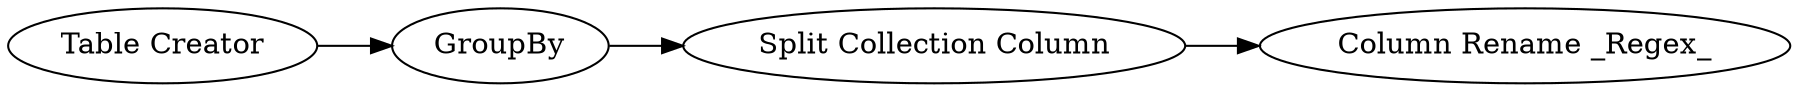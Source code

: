 digraph {
	1 -> 10
	10 -> 11
	11 -> 12
	1 [label="Table Creator"]
	11 [label="Split Collection Column"]
	12 [label="Column Rename _Regex_"]
	10 [label=GroupBy]
	rankdir=LR
}
